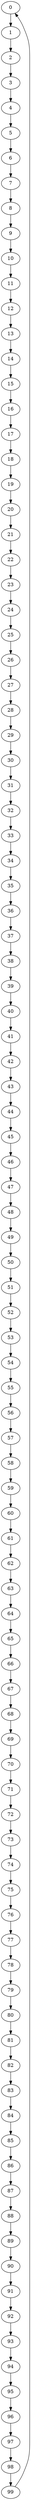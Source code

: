 strict digraph  {
0 [delay=5];
1 [delay=2];
2 [delay=5];
3 [delay=3];
4 [delay=8];
5 [delay=2];
6 [delay=4];
7 [delay=5];
8 [delay=8];
9 [delay=6];
10 [delay=1];
11 [delay=3];
12 [delay=5];
13 [delay=2];
14 [delay=6];
15 [delay=10];
16 [delay=3];
17 [delay=9];
18 [delay=7];
19 [delay=6];
20 [delay=7];
21 [delay=7];
22 [delay=9];
23 [delay=7];
24 [delay=8];
25 [delay=5];
26 [delay=10];
27 [delay=5];
28 [delay=1];
29 [delay=10];
30 [delay=10];
31 [delay=8];
32 [delay=6];
33 [delay=3];
34 [delay=7];
35 [delay=3];
36 [delay=8];
37 [delay=10];
38 [delay=10];
39 [delay=6];
40 [delay=9];
41 [delay=4];
42 [delay=3];
43 [delay=2];
44 [delay=4];
45 [delay=8];
46 [delay=3];
47 [delay=9];
48 [delay=10];
49 [delay=7];
50 [delay=6];
51 [delay=9];
52 [delay=3];
53 [delay=8];
54 [delay=2];
55 [delay=9];
56 [delay=1];
57 [delay=7];
58 [delay=3];
59 [delay=6];
60 [delay=4];
61 [delay=9];
62 [delay=10];
63 [delay=3];
64 [delay=8];
65 [delay=9];
66 [delay=2];
67 [delay=9];
68 [delay=1];
69 [delay=10];
70 [delay=10];
71 [delay=9];
72 [delay=10];
73 [delay=1];
74 [delay=10];
75 [delay=9];
76 [delay=8];
77 [delay=4];
78 [delay=2];
79 [delay=9];
80 [delay=10];
81 [delay=8];
82 [delay=8];
83 [delay=5];
84 [delay=10];
85 [delay=10];
86 [delay=9];
87 [delay=9];
88 [delay=3];
89 [delay=4];
90 [delay=1];
91 [delay=9];
92 [delay=4];
93 [delay=1];
94 [delay=7];
95 [delay=8];
96 [delay=6];
97 [delay=1];
98 [delay=3];
99 [delay=4];
0 -> 1  [weight="1.0"];
1 -> 2  [weight="3.0"];
2 -> 3  [weight="1.0"];
3 -> 4  [weight="0.0"];
4 -> 5  [weight="1.0"];
5 -> 6  [weight="1.0"];
6 -> 7  [weight="2.0"];
7 -> 8  [weight="0.0"];
8 -> 9  [weight="2.0"];
9 -> 10  [weight="0.0"];
10 -> 11  [weight="2.0"];
11 -> 12  [weight="1.0"];
12 -> 13  [weight="0.0"];
13 -> 14  [weight="1.0"];
14 -> 15  [weight="2.0"];
15 -> 16  [weight="0.0"];
16 -> 17  [weight="2.0"];
17 -> 18  [weight="0.0"];
18 -> 19  [weight="0.0"];
19 -> 20  [weight="2.0"];
20 -> 21  [weight="1.0"];
21 -> 22  [weight="0.0"];
22 -> 23  [weight="1.0"];
23 -> 24  [weight="3.0"];
24 -> 25  [weight="0.0"];
25 -> 26  [weight="2.0"];
26 -> 27  [weight="1.0"];
27 -> 28  [weight="0.0"];
28 -> 29  [weight="1.0"];
29 -> 30  [weight="2.0"];
30 -> 31  [weight="0.0"];
31 -> 32  [weight="0.0"];
32 -> 33  [weight="2.0"];
33 -> 34  [weight="1.0"];
34 -> 35  [weight="0.0"];
35 -> 36  [weight="3.0"];
36 -> 37  [weight="0.0"];
37 -> 38  [weight="2.0"];
38 -> 39  [weight="0.0"];
39 -> 40  [weight="1.0"];
40 -> 41  [weight="1.0"];
41 -> 42  [weight="2.0"];
42 -> 43  [weight="1.0"];
43 -> 44  [weight="1.0"];
44 -> 45  [weight="1.0"];
45 -> 46  [weight="0.0"];
46 -> 47  [weight="2.0"];
47 -> 48  [weight="0.0"];
48 -> 49  [weight="2.0"];
49 -> 50  [weight="1.0"];
50 -> 51  [weight="0.0"];
51 -> 52  [weight="2.0"];
52 -> 53  [weight="1.0"];
53 -> 54  [weight="0.0"];
54 -> 55  [weight="0.0"];
55 -> 56  [weight="3.0"];
56 -> 57  [weight="0.0"];
57 -> 58  [weight="2.0"];
58 -> 59  [weight="1.0"];
59 -> 60  [weight="1.0"];
60 -> 61  [weight="0.0"];
61 -> 62  [weight="1.0"];
62 -> 63  [weight="0.0"];
63 -> 64  [weight="2.0"];
64 -> 65  [weight="0.0"];
65 -> 66  [weight="3.0"];
66 -> 67  [weight="1.0"];
67 -> 68  [weight="1.0"];
68 -> 69  [weight="1.0"];
69 -> 70  [weight="0.0"];
70 -> 71  [weight="0.0"];
71 -> 72  [weight="0.0"];
72 -> 73  [weight="2.0"];
73 -> 74  [weight="0.0"];
74 -> 75  [weight="1.0"];
75 -> 76  [weight="4.0"];
76 -> 77  [weight="0.0"];
77 -> 78  [weight="2.0"];
78 -> 79  [weight="1.0"];
79 -> 80  [weight="0.0"];
80 -> 81  [weight="0.0"];
81 -> 82  [weight="1.0"];
82 -> 83  [weight="2.0"];
83 -> 84  [weight="2.0"];
84 -> 85  [weight="0.0"];
85 -> 86  [weight="0.0"];
86 -> 87  [weight="1.0"];
87 -> 88  [weight="0.0"];
88 -> 89  [weight="4.0"];
89 -> 90  [weight="1.0"];
90 -> 91  [weight="0.0"];
91 -> 92  [weight="1.0"];
92 -> 93  [weight="0.0"];
93 -> 94  [weight="2.0"];
94 -> 95  [weight="2.0"];
95 -> 96  [weight="0.0"];
96 -> 97  [weight="2.0"];
97 -> 98  [weight="0.0"];
98 -> 99  [weight="1.0"];
99 -> 0  [weight="0.0"];
}
